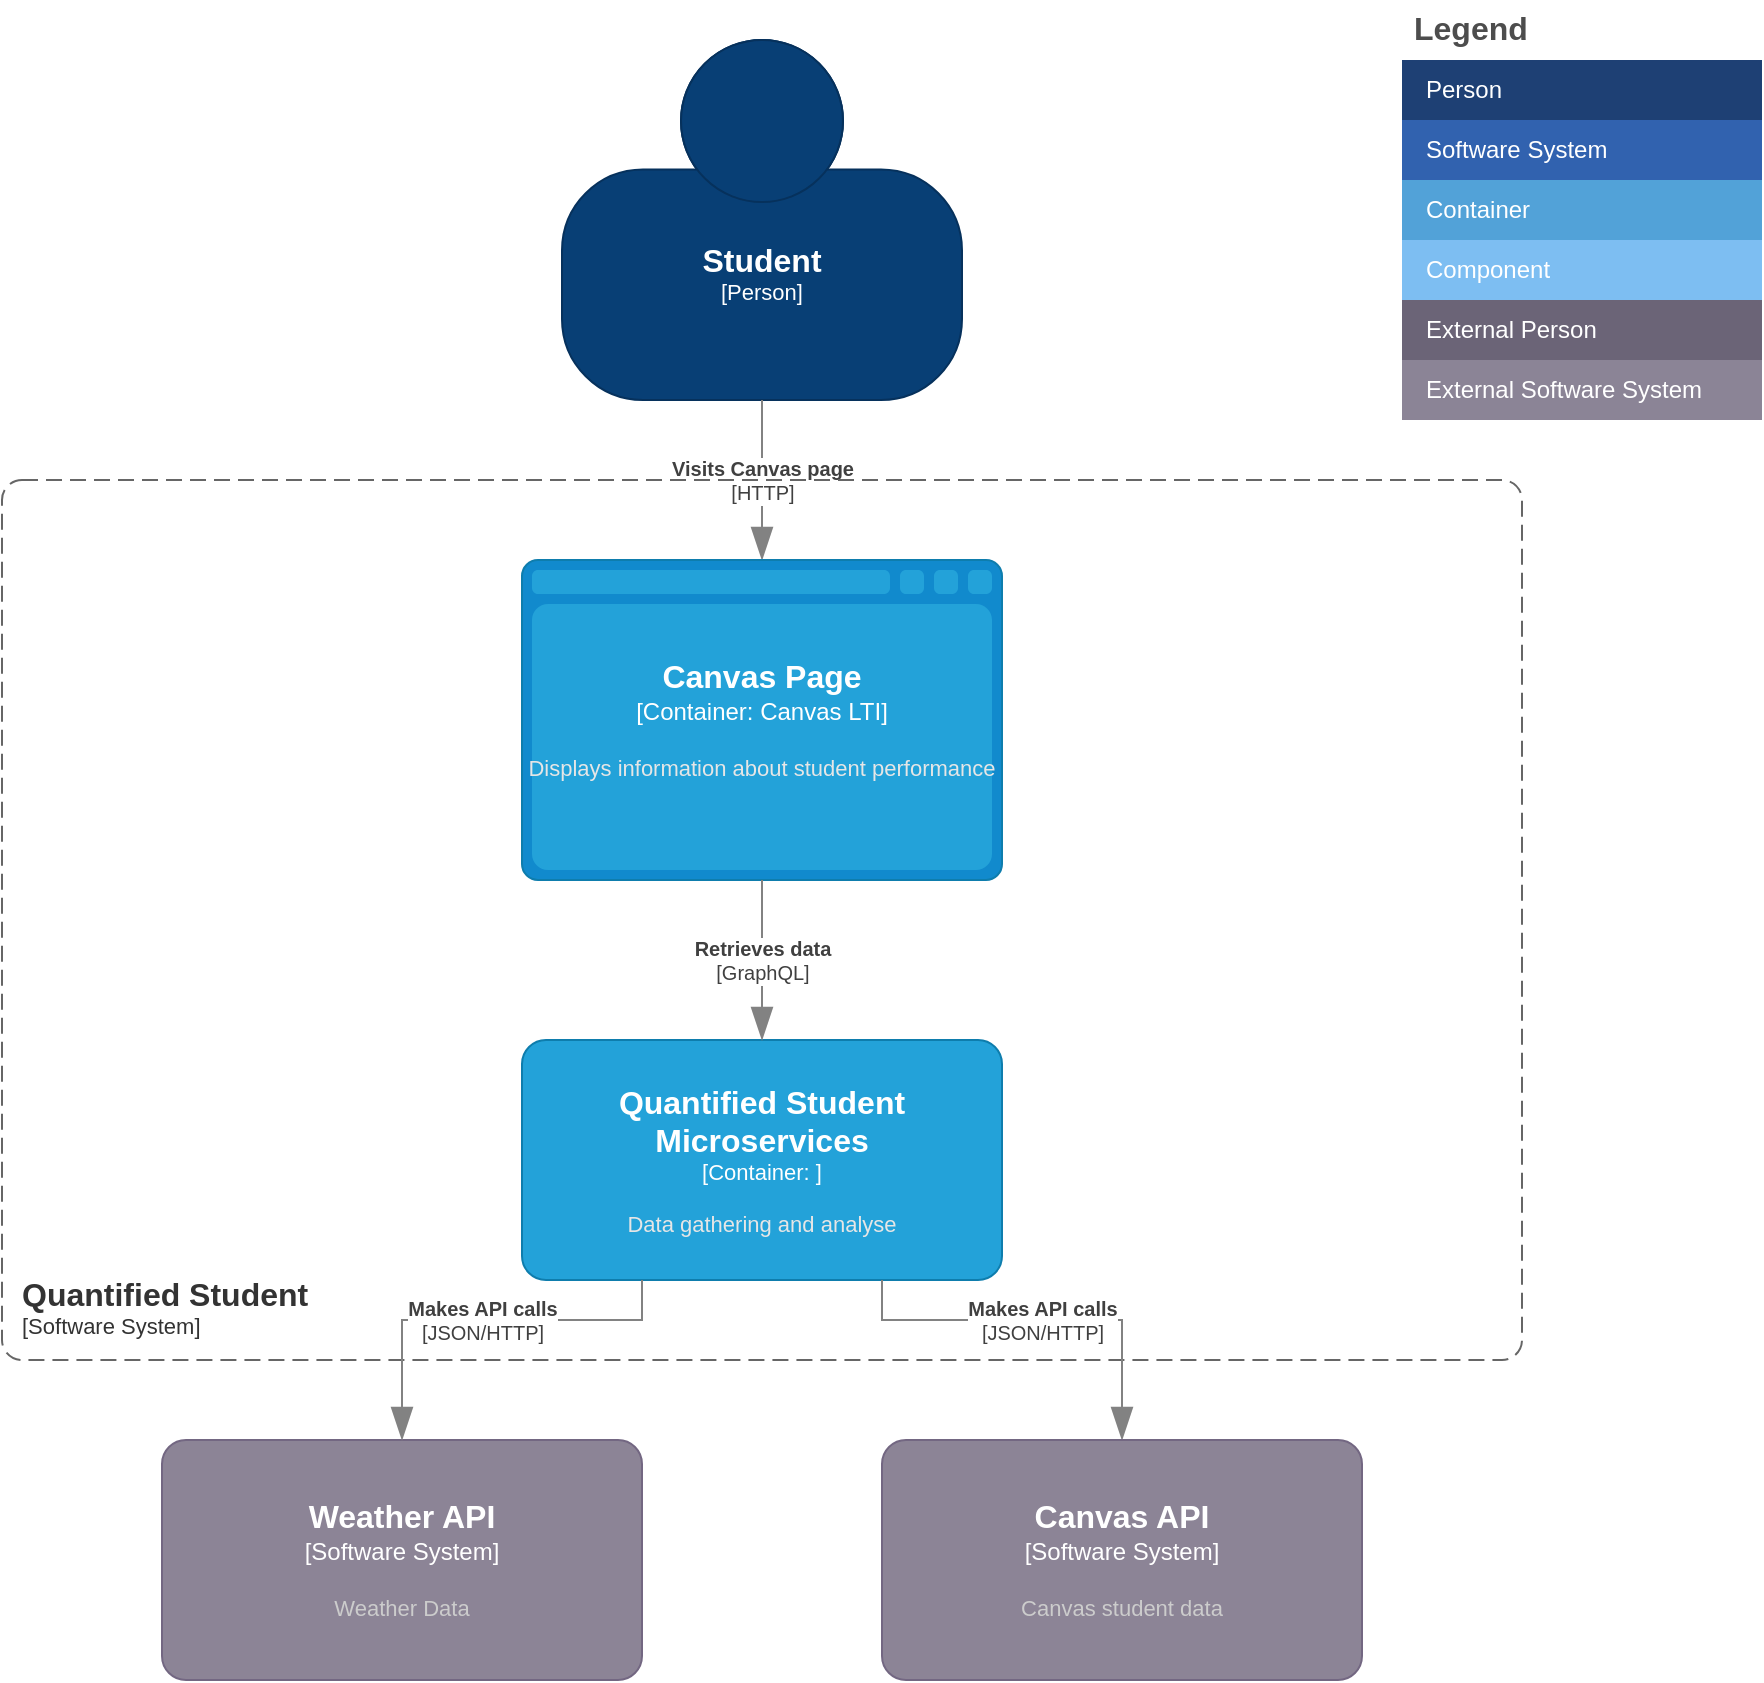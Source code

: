 <mxfile version="21.0.6" type="onedrive"><diagram name="Page-1" id="8cw9NQhrbyiJaFA6NK3e"><mxGraphModel grid="1" page="1" gridSize="10" guides="1" tooltips="1" connect="1" arrows="1" fold="1" pageScale="1" pageWidth="1000" pageHeight="1000" math="0" shadow="0"><root><mxCell id="0"/><mxCell id="1" parent="0"/><object placeholders="1" c4Name="Student" c4Type="Person" c4Description="" label="&lt;font style=&quot;font-size: 16px&quot;&gt;&lt;b&gt;%c4Name%&lt;/b&gt;&lt;/font&gt;&lt;div&gt;[%c4Type%]&lt;/div&gt;&lt;br&gt;&lt;div&gt;&lt;font style=&quot;font-size: 11px&quot;&gt;&lt;font color=&quot;#cccccc&quot;&gt;%c4Description%&lt;/font&gt;&lt;/div&gt;" id="h7xw6Ty8OL920t1A10rX-2"><mxCell style="html=1;fontSize=11;dashed=0;whiteSpace=wrap;fillColor=#083F75;strokeColor=#06315C;fontColor=#ffffff;shape=mxgraph.c4.person2;align=center;metaEdit=1;points=[[0.5,0,0],[1,0.5,0],[1,0.75,0],[0.75,1,0],[0.5,1,0],[0.25,1,0],[0,0.75,0],[0,0.5,0]];resizable=0;" vertex="1" parent="1"><mxGeometry x="400" y="20" width="200" height="180" as="geometry"/></mxCell></object><object placeholders="1" c4Name="Weather API" c4Type="Software System" c4Description="Weather Data" label="&lt;font style=&quot;font-size: 16px&quot;&gt;&lt;b&gt;%c4Name%&lt;/b&gt;&lt;/font&gt;&lt;div&gt;[%c4Type%]&lt;/div&gt;&lt;br&gt;&lt;div&gt;&lt;font style=&quot;font-size: 11px&quot;&gt;&lt;font color=&quot;#cccccc&quot;&gt;%c4Description%&lt;/font&gt;&lt;/div&gt;" id="h7xw6Ty8OL920t1A10rX-3"><mxCell style="rounded=1;whiteSpace=wrap;html=1;labelBackgroundColor=none;fillColor=#8C8496;fontColor=#ffffff;align=center;arcSize=10;strokeColor=#736782;metaEdit=1;resizable=0;points=[[0.25,0,0],[0.5,0,0],[0.75,0,0],[1,0.25,0],[1,0.5,0],[1,0.75,0],[0.75,1,0],[0.5,1,0],[0.25,1,0],[0,0.75,0],[0,0.5,0],[0,0.25,0]];" vertex="1" parent="1"><mxGeometry x="200" y="720" width="240" height="120" as="geometry"/></mxCell></object><object placeholders="1" c4Type="Relationship" c4Technology="HTTP" c4Description="Visits Canvas page" label="&lt;div style=&quot;text-align: left&quot;&gt;&lt;div style=&quot;text-align: center&quot;&gt;&lt;b&gt;%c4Description%&lt;/b&gt;&lt;/div&gt;&lt;div style=&quot;text-align: center&quot;&gt;[%c4Technology%]&lt;/div&gt;&lt;/div&gt;" id="h7xw6Ty8OL920t1A10rX-5"><mxCell style="endArrow=blockThin;html=1;fontSize=10;fontColor=#404040;strokeWidth=1;endFill=1;strokeColor=#828282;elbow=vertical;metaEdit=1;endSize=14;startSize=14;jumpStyle=arc;jumpSize=16;rounded=0;edgeStyle=orthogonalEdgeStyle;exitX=0.5;exitY=1;exitDx=0;exitDy=0;exitPerimeter=0;entryX=0.5;entryY=0;entryDx=0;entryDy=0;entryPerimeter=0;" edge="1" parent="1" source="h7xw6Ty8OL920t1A10rX-2" target="h7xw6Ty8OL920t1A10rX-21"><mxGeometry width="240" relative="1" as="geometry"><mxPoint x="110" y="230" as="sourcePoint"/><mxPoint x="500" y="230" as="targetPoint"/></mxGeometry></mxCell></object><mxCell id="h7xw6Ty8OL920t1A10rX-7" value="Legend" style="shape=table;startSize=30;container=1;collapsible=0;childLayout=tableLayout;fontSize=16;align=left;verticalAlign=top;fillColor=none;strokeColor=none;fontColor=#4D4D4D;fontStyle=1;spacingLeft=6;spacing=0;resizable=0;" vertex="1" parent="1"><mxGeometry x="820" width="180" height="210" as="geometry"/></mxCell><mxCell id="h7xw6Ty8OL920t1A10rX-8" value="" style="shape=tableRow;horizontal=0;startSize=0;swimlaneHead=0;swimlaneBody=0;strokeColor=inherit;top=0;left=0;bottom=0;right=0;collapsible=0;dropTarget=0;fillColor=none;points=[[0,0.5],[1,0.5]];portConstraint=eastwest;fontSize=12;" vertex="1" parent="h7xw6Ty8OL920t1A10rX-7"><mxGeometry y="30" width="180" height="30" as="geometry"/></mxCell><mxCell id="h7xw6Ty8OL920t1A10rX-9" value="Person" style="shape=partialRectangle;html=1;whiteSpace=wrap;connectable=0;strokeColor=inherit;overflow=hidden;fillColor=#1E4074;top=0;left=0;bottom=0;right=0;pointerEvents=1;fontSize=12;align=left;fontColor=#FFFFFF;gradientColor=none;spacingLeft=10;spacingRight=4;" vertex="1" parent="h7xw6Ty8OL920t1A10rX-8"><mxGeometry width="180" height="30" as="geometry"><mxRectangle width="180" height="30" as="alternateBounds"/></mxGeometry></mxCell><mxCell id="h7xw6Ty8OL920t1A10rX-10" value="" style="shape=tableRow;horizontal=0;startSize=0;swimlaneHead=0;swimlaneBody=0;strokeColor=inherit;top=0;left=0;bottom=0;right=0;collapsible=0;dropTarget=0;fillColor=none;points=[[0,0.5],[1,0.5]];portConstraint=eastwest;fontSize=12;" vertex="1" parent="h7xw6Ty8OL920t1A10rX-7"><mxGeometry y="60" width="180" height="30" as="geometry"/></mxCell><mxCell id="h7xw6Ty8OL920t1A10rX-11" value="Software System" style="shape=partialRectangle;html=1;whiteSpace=wrap;connectable=0;strokeColor=inherit;overflow=hidden;fillColor=#3162AF;top=0;left=0;bottom=0;right=0;pointerEvents=1;fontSize=12;align=left;fontColor=#FFFFFF;gradientColor=none;spacingLeft=10;spacingRight=4;" vertex="1" parent="h7xw6Ty8OL920t1A10rX-10"><mxGeometry width="180" height="30" as="geometry"><mxRectangle width="180" height="30" as="alternateBounds"/></mxGeometry></mxCell><mxCell id="h7xw6Ty8OL920t1A10rX-12" value="" style="shape=tableRow;horizontal=0;startSize=0;swimlaneHead=0;swimlaneBody=0;strokeColor=inherit;top=0;left=0;bottom=0;right=0;collapsible=0;dropTarget=0;fillColor=none;points=[[0,0.5],[1,0.5]];portConstraint=eastwest;fontSize=12;" vertex="1" parent="h7xw6Ty8OL920t1A10rX-7"><mxGeometry y="90" width="180" height="30" as="geometry"/></mxCell><mxCell id="h7xw6Ty8OL920t1A10rX-13" value="Container" style="shape=partialRectangle;html=1;whiteSpace=wrap;connectable=0;strokeColor=inherit;overflow=hidden;fillColor=#52a2d8;top=0;left=0;bottom=0;right=0;pointerEvents=1;fontSize=12;align=left;fontColor=#FFFFFF;gradientColor=none;spacingLeft=10;spacingRight=4;" vertex="1" parent="h7xw6Ty8OL920t1A10rX-12"><mxGeometry width="180" height="30" as="geometry"><mxRectangle width="180" height="30" as="alternateBounds"/></mxGeometry></mxCell><mxCell id="h7xw6Ty8OL920t1A10rX-14" value="" style="shape=tableRow;horizontal=0;startSize=0;swimlaneHead=0;swimlaneBody=0;strokeColor=inherit;top=0;left=0;bottom=0;right=0;collapsible=0;dropTarget=0;fillColor=none;points=[[0,0.5],[1,0.5]];portConstraint=eastwest;fontSize=12;" vertex="1" parent="h7xw6Ty8OL920t1A10rX-7"><mxGeometry y="120" width="180" height="30" as="geometry"/></mxCell><mxCell id="h7xw6Ty8OL920t1A10rX-15" value="Component" style="shape=partialRectangle;html=1;whiteSpace=wrap;connectable=0;strokeColor=inherit;overflow=hidden;fillColor=#7dbef2;top=0;left=0;bottom=0;right=0;pointerEvents=1;fontSize=12;align=left;fontColor=#FFFFFF;gradientColor=none;spacingLeft=10;spacingRight=4;" vertex="1" parent="h7xw6Ty8OL920t1A10rX-14"><mxGeometry width="180" height="30" as="geometry"><mxRectangle width="180" height="30" as="alternateBounds"/></mxGeometry></mxCell><mxCell id="h7xw6Ty8OL920t1A10rX-16" value="" style="shape=tableRow;horizontal=0;startSize=0;swimlaneHead=0;swimlaneBody=0;strokeColor=inherit;top=0;left=0;bottom=0;right=0;collapsible=0;dropTarget=0;fillColor=none;points=[[0,0.5],[1,0.5]];portConstraint=eastwest;fontSize=12;" vertex="1" parent="h7xw6Ty8OL920t1A10rX-7"><mxGeometry y="150" width="180" height="30" as="geometry"/></mxCell><mxCell id="h7xw6Ty8OL920t1A10rX-17" value="External Person" style="shape=partialRectangle;html=1;whiteSpace=wrap;connectable=0;strokeColor=inherit;overflow=hidden;fillColor=#6b6477;top=0;left=0;bottom=0;right=0;pointerEvents=1;fontSize=12;align=left;fontColor=#FFFFFF;gradientColor=none;spacingLeft=10;spacingRight=4;" vertex="1" parent="h7xw6Ty8OL920t1A10rX-16"><mxGeometry width="180" height="30" as="geometry"><mxRectangle width="180" height="30" as="alternateBounds"/></mxGeometry></mxCell><mxCell id="h7xw6Ty8OL920t1A10rX-18" value="" style="shape=tableRow;horizontal=0;startSize=0;swimlaneHead=0;swimlaneBody=0;strokeColor=inherit;top=0;left=0;bottom=0;right=0;collapsible=0;dropTarget=0;fillColor=none;points=[[0,0.5],[1,0.5]];portConstraint=eastwest;fontSize=12;" vertex="1" parent="h7xw6Ty8OL920t1A10rX-7"><mxGeometry y="180" width="180" height="30" as="geometry"/></mxCell><mxCell id="h7xw6Ty8OL920t1A10rX-19" value="External Software System" style="shape=partialRectangle;html=1;whiteSpace=wrap;connectable=0;strokeColor=inherit;overflow=hidden;fillColor=#8b8496;top=0;left=0;bottom=0;right=0;pointerEvents=1;fontSize=12;align=left;fontColor=#FFFFFF;gradientColor=none;spacingLeft=10;spacingRight=4;" vertex="1" parent="h7xw6Ty8OL920t1A10rX-18"><mxGeometry width="180" height="30" as="geometry"><mxRectangle width="180" height="30" as="alternateBounds"/></mxGeometry></mxCell><object placeholders="1" c4Name="Quantified Student" c4Type="SystemScopeBoundary" c4Application="Software System" label="&lt;font style=&quot;font-size: 16px&quot;&gt;&lt;b&gt;&lt;div style=&quot;text-align: left&quot;&gt;%c4Name%&lt;/div&gt;&lt;/b&gt;&lt;/font&gt;&lt;div style=&quot;text-align: left&quot;&gt;[%c4Application%]&lt;/div&gt;" id="h7xw6Ty8OL920t1A10rX-20"><mxCell style="rounded=1;fontSize=11;whiteSpace=wrap;html=1;dashed=1;arcSize=20;fillColor=none;strokeColor=#666666;fontColor=#333333;labelBackgroundColor=none;align=left;verticalAlign=bottom;labelBorderColor=none;spacingTop=0;spacing=10;dashPattern=8 4;metaEdit=1;rotatable=0;perimeter=rectanglePerimeter;noLabel=0;labelPadding=0;allowArrows=0;connectable=0;expand=0;recursiveResize=0;editable=1;pointerEvents=0;absoluteArcSize=1;points=[[0.25,0,0],[0.5,0,0],[0.75,0,0],[1,0.25,0],[1,0.5,0],[1,0.75,0],[0.75,1,0],[0.5,1,0],[0.25,1,0],[0,0.75,0],[0,0.5,0],[0,0.25,0]];" vertex="1" parent="1"><mxGeometry x="120" y="240" width="760" height="440" as="geometry"/></mxCell></object><object placeholders="1" c4Type="Canvas Page" c4Container="Container" c4Technology="Canvas LTI" c4Description="Displays information about student performance" label="&lt;font style=&quot;font-size: 16px&quot;&gt;&lt;b&gt;%c4Type%&lt;/b&gt;&lt;/font&gt;&lt;div&gt;[%c4Container%:&amp;nbsp;%c4Technology%]&lt;/div&gt;&lt;br&gt;&lt;div&gt;&lt;font style=&quot;font-size: 11px&quot;&gt;&lt;font color=&quot;#E6E6E6&quot;&gt;%c4Description%&lt;/font&gt;&lt;/div&gt;" id="h7xw6Ty8OL920t1A10rX-21"><mxCell style="shape=mxgraph.c4.webBrowserContainer2;whiteSpace=wrap;html=1;boundedLbl=1;rounded=0;labelBackgroundColor=none;strokeColor=#118ACD;fillColor=#23A2D9;strokeColor=#118ACD;strokeColor2=#0E7DAD;fontSize=12;fontColor=#ffffff;align=center;metaEdit=1;points=[[0.5,0,0],[1,0.25,0],[1,0.5,0],[1,0.75,0],[0.5,1,0],[0,0.75,0],[0,0.5,0],[0,0.25,0]];resizable=0;" vertex="1" parent="1"><mxGeometry x="380" y="280" width="240" height="160" as="geometry"/></mxCell></object><object placeholders="1" c4Name="Quantified Student Microservices" c4Type="Container" c4Technology="" c4Description="Data gathering and analyse" label="&lt;font style=&quot;font-size: 16px&quot;&gt;&lt;b&gt;%c4Name%&lt;/b&gt;&lt;/font&gt;&lt;div&gt;[%c4Type%: %c4Technology%]&lt;/div&gt;&lt;br&gt;&lt;div&gt;&lt;font style=&quot;font-size: 11px&quot;&gt;&lt;font color=&quot;#E6E6E6&quot;&gt;%c4Description%&lt;/font&gt;&lt;/div&gt;" id="TQy3ONBWAVOfGSew2pR4-1"><mxCell style="rounded=1;whiteSpace=wrap;html=1;fontSize=11;labelBackgroundColor=none;fillColor=#23A2D9;fontColor=#ffffff;align=center;arcSize=10;strokeColor=#0E7DAD;metaEdit=1;resizable=0;points=[[0.25,0,0],[0.5,0,0],[0.75,0,0],[1,0.25,0],[1,0.5,0],[1,0.75,0],[0.75,1,0],[0.5,1,0],[0.25,1,0],[0,0.75,0],[0,0.5,0],[0,0.25,0]];" vertex="1" parent="1"><mxGeometry x="380" y="520" width="240" height="120" as="geometry"/></mxCell></object><object placeholders="1" c4Type="Relationship" c4Technology="GraphQL" c4Description="Retrieves data" label="&lt;div style=&quot;text-align: left&quot;&gt;&lt;div style=&quot;text-align: center&quot;&gt;&lt;b&gt;%c4Description%&lt;/b&gt;&lt;/div&gt;&lt;div style=&quot;text-align: center&quot;&gt;[%c4Technology%]&lt;/div&gt;&lt;/div&gt;" id="TQy3ONBWAVOfGSew2pR4-2"><mxCell style="endArrow=blockThin;html=1;fontSize=10;fontColor=#404040;strokeWidth=1;endFill=1;strokeColor=#828282;elbow=vertical;metaEdit=1;endSize=14;startSize=14;jumpStyle=arc;jumpSize=16;rounded=0;edgeStyle=orthogonalEdgeStyle;exitX=0.5;exitY=1;exitDx=0;exitDy=0;exitPerimeter=0;entryX=0.5;entryY=0;entryDx=0;entryDy=0;entryPerimeter=0;" edge="1" parent="1" source="h7xw6Ty8OL920t1A10rX-21" target="TQy3ONBWAVOfGSew2pR4-1"><mxGeometry width="240" relative="1" as="geometry"><mxPoint x="380" y="550" as="sourcePoint"/><mxPoint x="620" y="550" as="targetPoint"/></mxGeometry></mxCell></object><object placeholders="1" c4Type="Relationship" c4Technology="JSON/HTTP" c4Description="Makes API calls" label="&lt;div style=&quot;text-align: left&quot;&gt;&lt;div style=&quot;text-align: center&quot;&gt;&lt;b&gt;%c4Description%&lt;/b&gt;&lt;/div&gt;&lt;div style=&quot;text-align: center&quot;&gt;[%c4Technology%]&lt;/div&gt;&lt;/div&gt;" id="TQy3ONBWAVOfGSew2pR4-3"><mxCell style="endArrow=blockThin;html=1;fontSize=10;fontColor=#404040;strokeWidth=1;endFill=1;strokeColor=#828282;elbow=vertical;metaEdit=1;endSize=14;startSize=14;jumpStyle=arc;jumpSize=16;rounded=0;edgeStyle=orthogonalEdgeStyle;exitX=0.25;exitY=1;exitDx=0;exitDy=0;exitPerimeter=0;entryX=0.5;entryY=0;entryDx=0;entryDy=0;entryPerimeter=0;" edge="1" parent="1" source="TQy3ONBWAVOfGSew2pR4-1" target="h7xw6Ty8OL920t1A10rX-3"><mxGeometry width="240" relative="1" as="geometry"><mxPoint x="510" y="750" as="sourcePoint"/><mxPoint x="280" y="750" as="targetPoint"/><Array as="points"><mxPoint x="440" y="660"/><mxPoint x="320" y="660"/></Array></mxGeometry></mxCell></object><object placeholders="1" c4Type="Relationship" c4Technology="JSON/HTTP" c4Description="Makes API calls" label="&lt;div style=&quot;text-align: left&quot;&gt;&lt;div style=&quot;text-align: center&quot;&gt;&lt;b&gt;%c4Description%&lt;/b&gt;&lt;/div&gt;&lt;div style=&quot;text-align: center&quot;&gt;[%c4Technology%]&lt;/div&gt;&lt;/div&gt;" id="TQy3ONBWAVOfGSew2pR4-4"><mxCell style="endArrow=blockThin;html=1;fontSize=10;fontColor=#404040;strokeWidth=1;endFill=1;strokeColor=#828282;elbow=vertical;metaEdit=1;endSize=14;startSize=14;jumpStyle=arc;jumpSize=16;rounded=0;edgeStyle=orthogonalEdgeStyle;entryX=0.5;entryY=0;entryDx=0;entryDy=0;entryPerimeter=0;exitX=0.75;exitY=1;exitDx=0;exitDy=0;exitPerimeter=0;" edge="1" parent="1" source="TQy3ONBWAVOfGSew2pR4-1" target="CDMU5MRk5k-ligm5s2GZ-1"><mxGeometry width="240" relative="1" as="geometry"><mxPoint x="560" y="660" as="sourcePoint"/><mxPoint x="680" y="720" as="targetPoint"/><Array as="points"><mxPoint x="560" y="660"/><mxPoint x="680" y="660"/></Array></mxGeometry></mxCell></object><object placeholders="1" c4Name="Canvas API" c4Type="Software System" c4Description="Canvas student data" label="&lt;font style=&quot;font-size: 16px&quot;&gt;&lt;b&gt;%c4Name%&lt;/b&gt;&lt;/font&gt;&lt;div&gt;[%c4Type%]&lt;/div&gt;&lt;br&gt;&lt;div&gt;&lt;font style=&quot;font-size: 11px&quot;&gt;&lt;font color=&quot;#cccccc&quot;&gt;%c4Description%&lt;/font&gt;&lt;/div&gt;" id="CDMU5MRk5k-ligm5s2GZ-1"><mxCell style="rounded=1;whiteSpace=wrap;html=1;labelBackgroundColor=none;fillColor=#8C8496;fontColor=#ffffff;align=center;arcSize=10;strokeColor=#736782;metaEdit=1;resizable=0;points=[[0.25,0,0],[0.5,0,0],[0.75,0,0],[1,0.25,0],[1,0.5,0],[1,0.75,0],[0.75,1,0],[0.5,1,0],[0.25,1,0],[0,0.75,0],[0,0.5,0],[0,0.25,0]];" vertex="1" parent="1"><mxGeometry x="560" y="720" width="240" height="120" as="geometry"/></mxCell></object></root></mxGraphModel></diagram></mxfile>